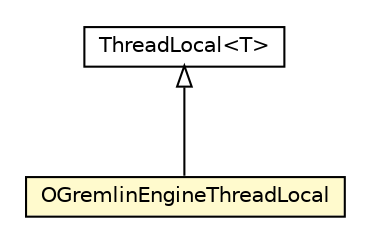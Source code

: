 #!/usr/local/bin/dot
#
# Class diagram 
# Generated by UMLGraph version R5_6-24-gf6e263 (http://www.umlgraph.org/)
#

digraph G {
	edge [fontname="Helvetica",fontsize=10,labelfontname="Helvetica",labelfontsize=10];
	node [fontname="Helvetica",fontsize=10,shape=plaintext];
	nodesep=0.25;
	ranksep=0.5;
	// com.orientechnologies.orient.graph.gremlin.OGremlinEngineThreadLocal
	c1867328 [label=<<table title="com.orientechnologies.orient.graph.gremlin.OGremlinEngineThreadLocal" border="0" cellborder="1" cellspacing="0" cellpadding="2" port="p" bgcolor="lemonChiffon" href="./OGremlinEngineThreadLocal.html">
		<tr><td><table border="0" cellspacing="0" cellpadding="1">
<tr><td align="center" balign="center"> OGremlinEngineThreadLocal </td></tr>
		</table></td></tr>
		</table>>, URL="./OGremlinEngineThreadLocal.html", fontname="Helvetica", fontcolor="black", fontsize=10.0];
	//com.orientechnologies.orient.graph.gremlin.OGremlinEngineThreadLocal extends java.lang.ThreadLocal<javax.script.ScriptEngine>
	c1867577:p -> c1867328:p [dir=back,arrowtail=empty];
	// java.lang.ThreadLocal<T>
	c1867577 [label=<<table title="java.lang.ThreadLocal" border="0" cellborder="1" cellspacing="0" cellpadding="2" port="p" href="http://java.sun.com/j2se/1.4.2/docs/api/java/lang/ThreadLocal.html">
		<tr><td><table border="0" cellspacing="0" cellpadding="1">
<tr><td align="center" balign="center"> ThreadLocal&lt;T&gt; </td></tr>
		</table></td></tr>
		</table>>, URL="http://java.sun.com/j2se/1.4.2/docs/api/java/lang/ThreadLocal.html", fontname="Helvetica", fontcolor="black", fontsize=10.0];
}

